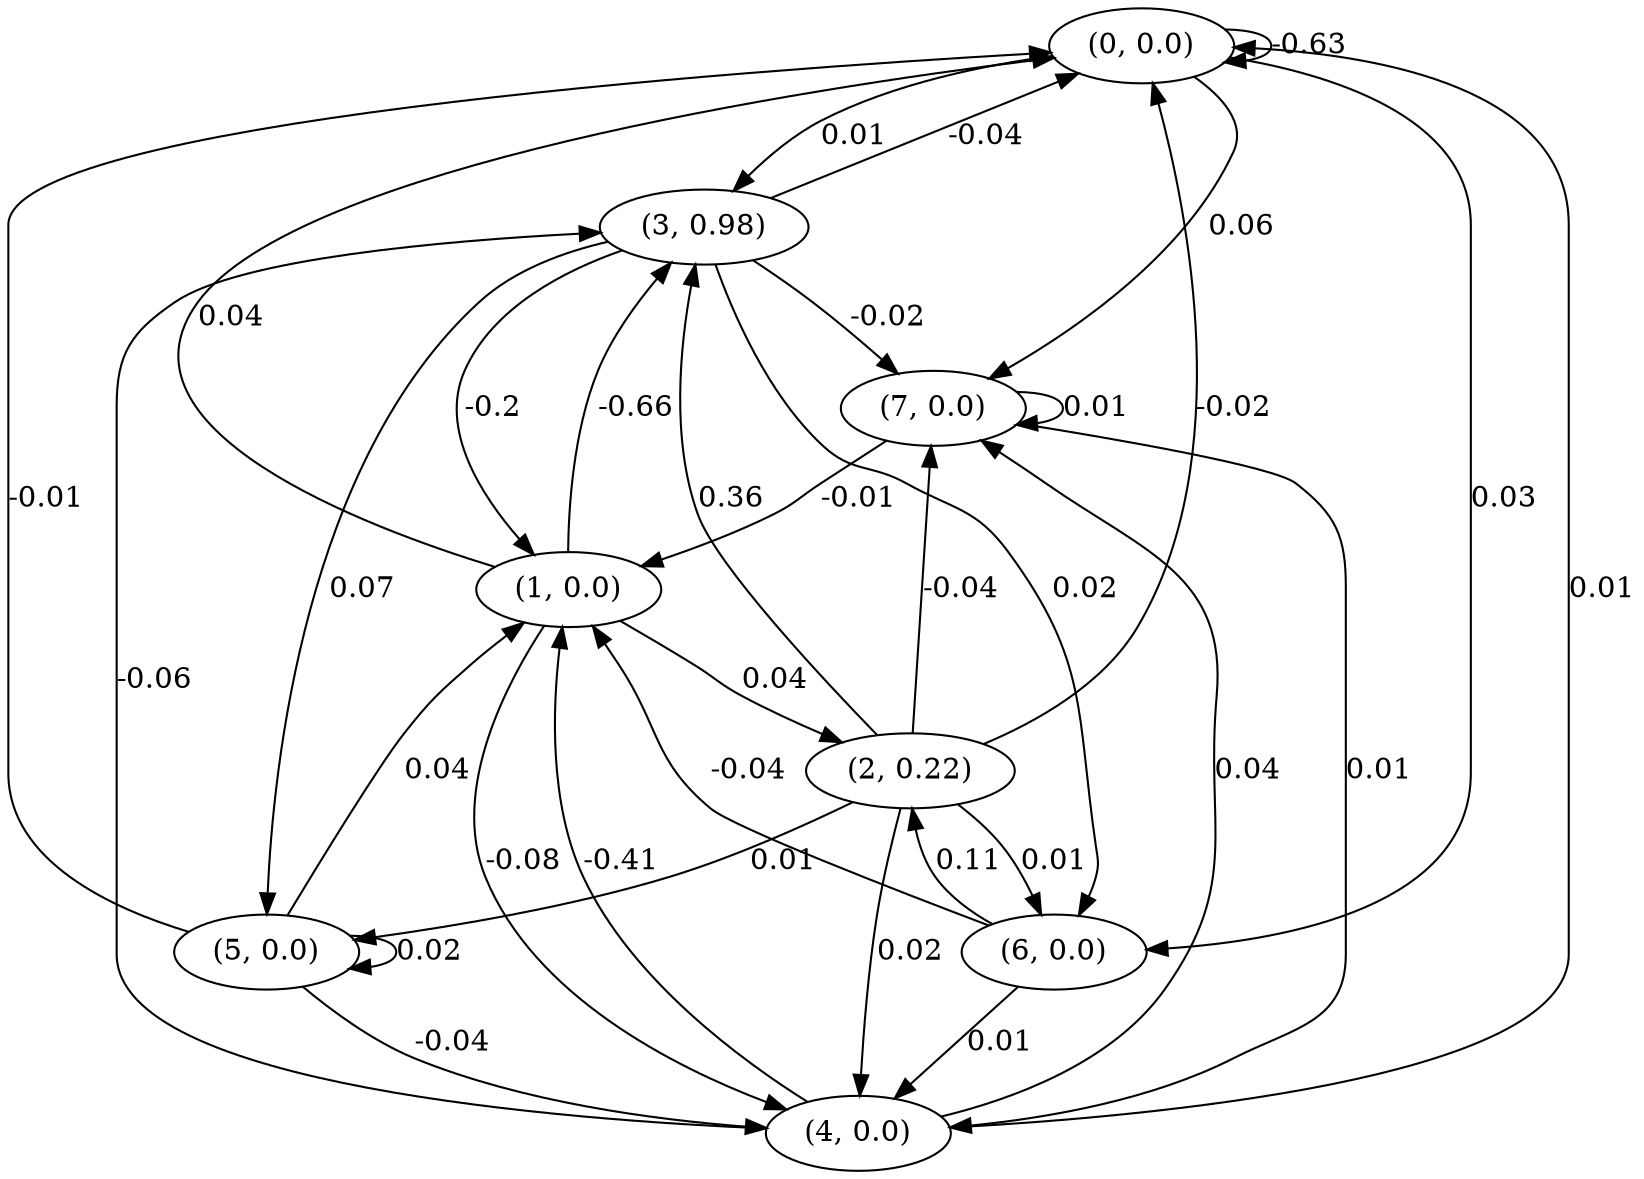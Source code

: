 digraph {
    0 [ label = "(0, 0.0)" ]
    1 [ label = "(1, 0.0)" ]
    2 [ label = "(2, 0.22)" ]
    3 [ label = "(3, 0.98)" ]
    4 [ label = "(4, 0.0)" ]
    5 [ label = "(5, 0.0)" ]
    6 [ label = "(6, 0.0)" ]
    7 [ label = "(7, 0.0)" ]
    0 -> 0 [ label = "-0.63" ]
    5 -> 5 [ label = "0.02" ]
    7 -> 7 [ label = "0.01" ]
    1 -> 0 [ label = "0.04" ]
    2 -> 0 [ label = "-0.02" ]
    3 -> 0 [ label = "-0.04" ]
    4 -> 0 [ label = "0.01" ]
    5 -> 0 [ label = "-0.01" ]
    3 -> 1 [ label = "-0.2" ]
    4 -> 1 [ label = "-0.41" ]
    5 -> 1 [ label = "0.04" ]
    6 -> 1 [ label = "-0.04" ]
    7 -> 1 [ label = "-0.01" ]
    1 -> 2 [ label = "0.04" ]
    6 -> 2 [ label = "0.11" ]
    0 -> 3 [ label = "0.01" ]
    1 -> 3 [ label = "-0.66" ]
    2 -> 3 [ label = "0.36" ]
    4 -> 3 [ label = "-0.06" ]
    1 -> 4 [ label = "-0.08" ]
    2 -> 4 [ label = "0.02" ]
    5 -> 4 [ label = "-0.04" ]
    6 -> 4 [ label = "0.01" ]
    7 -> 4 [ label = "0.01" ]
    2 -> 5 [ label = "0.01" ]
    3 -> 5 [ label = "0.07" ]
    0 -> 6 [ label = "0.03" ]
    2 -> 6 [ label = "0.01" ]
    3 -> 6 [ label = "0.02" ]
    0 -> 7 [ label = "0.06" ]
    2 -> 7 [ label = "-0.04" ]
    3 -> 7 [ label = "-0.02" ]
    4 -> 7 [ label = "0.04" ]
}

